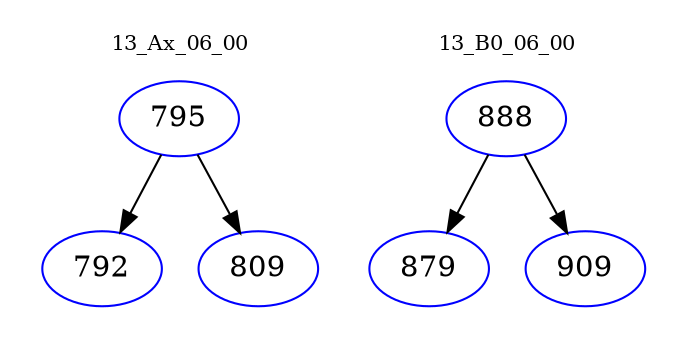 digraph{
subgraph cluster_0 {
color = white
label = "13_Ax_06_00";
fontsize=10;
T0_795 [label="795", color="blue"]
T0_795 -> T0_792 [color="black"]
T0_792 [label="792", color="blue"]
T0_795 -> T0_809 [color="black"]
T0_809 [label="809", color="blue"]
}
subgraph cluster_1 {
color = white
label = "13_B0_06_00";
fontsize=10;
T1_888 [label="888", color="blue"]
T1_888 -> T1_879 [color="black"]
T1_879 [label="879", color="blue"]
T1_888 -> T1_909 [color="black"]
T1_909 [label="909", color="blue"]
}
}
